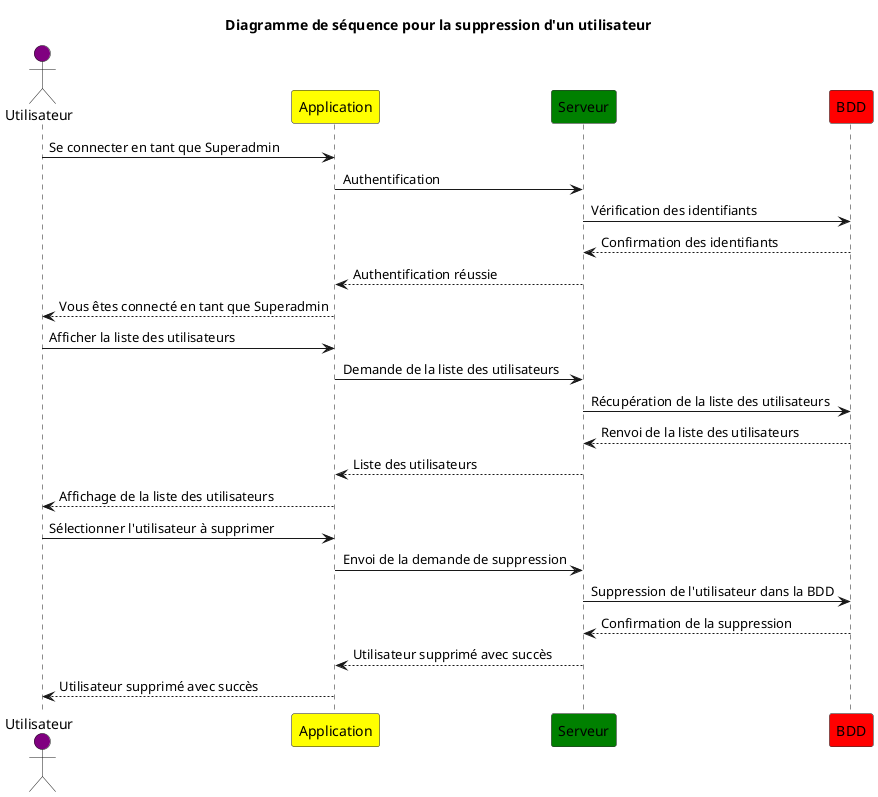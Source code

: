 @startuml SuppressionUser
title "Diagramme de séquence pour la suppression d'un utilisateur"

actor Utilisateur as U #Purple 
participant Application as A #Yellow 
participant Serveur as S #Green 
participant BDD as Db #Red 

U -> A : Se connecter en tant que Superadmin
A -> S : Authentification 
S -> Db : Vérification des identifiants 
Db --> S : Confirmation des identifiants
S --> A : Authentification réussie
A --> U : Vous êtes connecté en tant que Superadmin
U -> A : Afficher la liste des utilisateurs
A -> S : Demande de la liste des utilisateurs
S -> Db : Récupération de la liste des utilisateurs
Db --> S : Renvoi de la liste des utilisateurs
S --> A : Liste des utilisateurs
A --> U : Affichage de la liste des utilisateurs
U -> A : Sélectionner l'utilisateur à supprimer
A -> S : Envoi de la demande de suppression
S -> Db : Suppression de l'utilisateur dans la BDD
Db --> S : Confirmation de la suppression
S --> A : Utilisateur supprimé avec succès
A --> U : Utilisateur supprimé avec succès

@enduml  